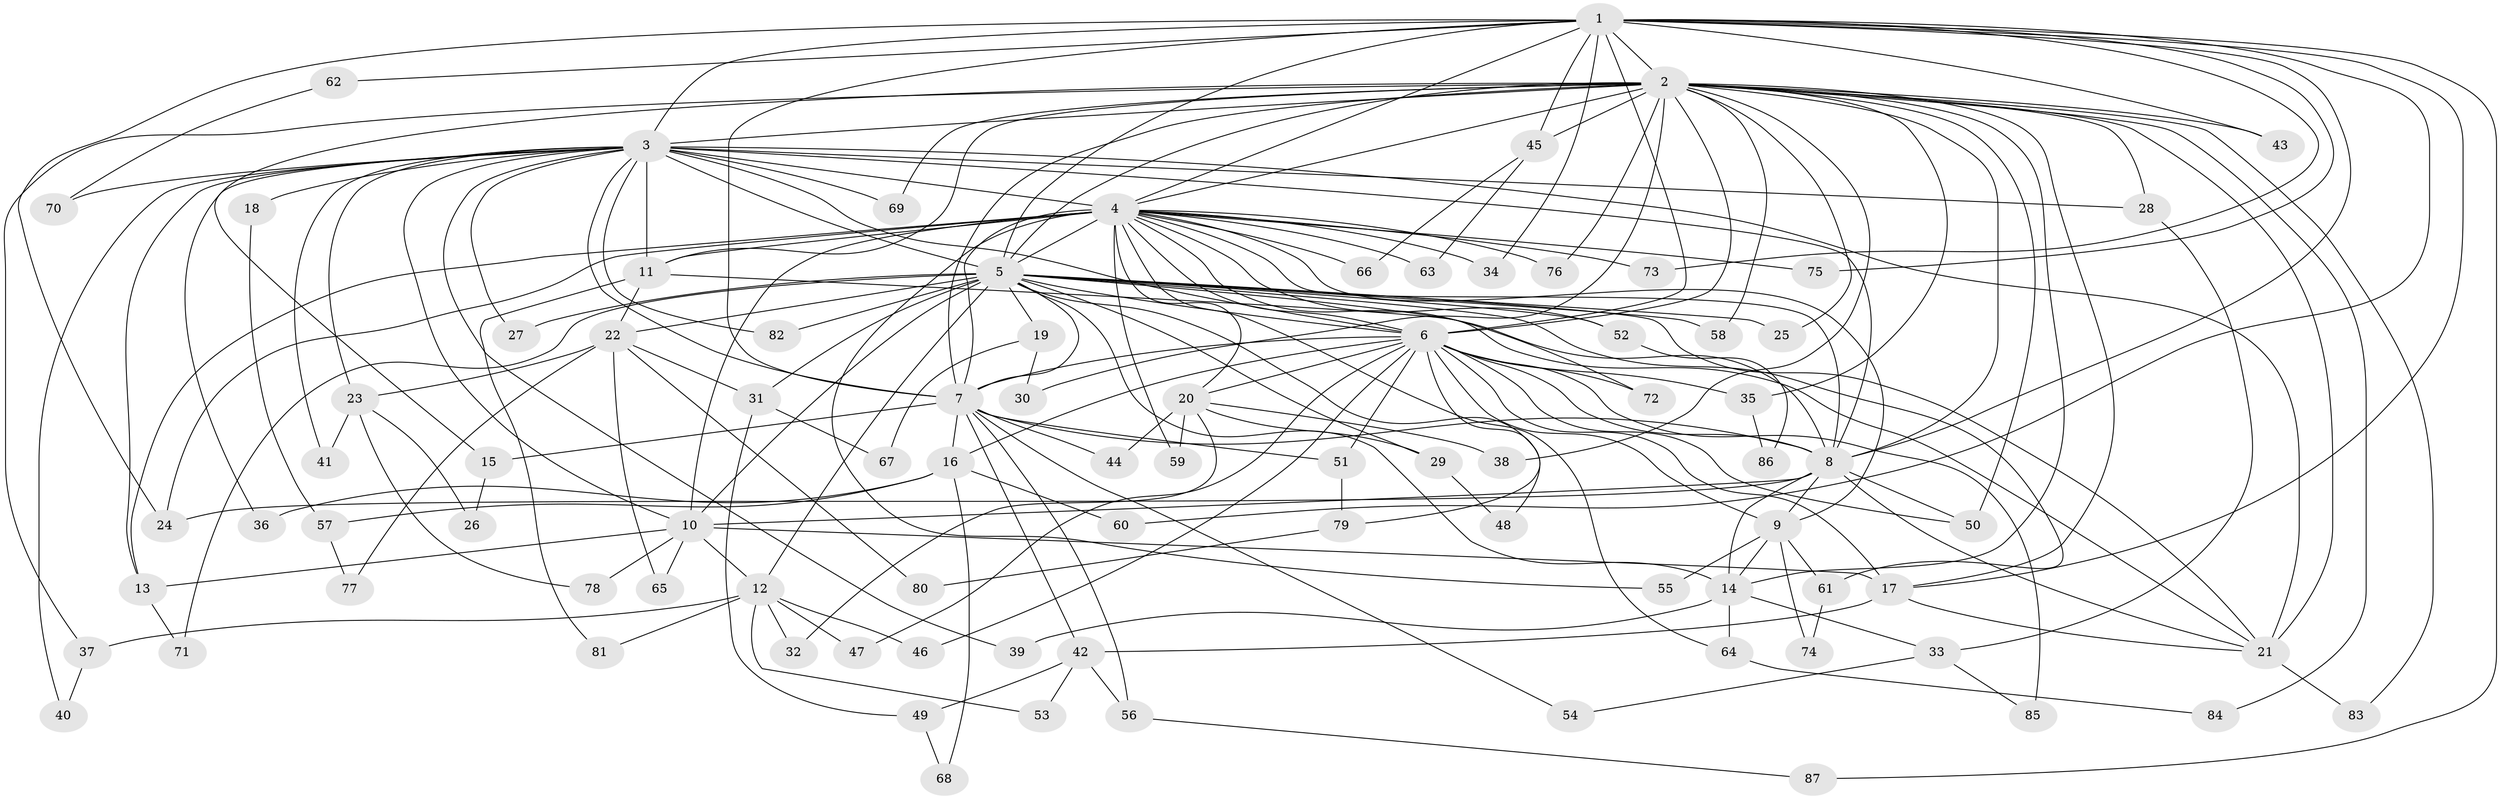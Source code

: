 // original degree distribution, {17: 0.016260162601626018, 26: 0.016260162601626018, 29: 0.016260162601626018, 20: 0.008130081300813009, 24: 0.008130081300813009, 25: 0.008130081300813009, 16: 0.008130081300813009, 5: 0.032520325203252036, 4: 0.07317073170731707, 8: 0.016260162601626018, 6: 0.032520325203252036, 3: 0.1951219512195122, 7: 0.008130081300813009, 2: 0.5609756097560976}
// Generated by graph-tools (version 1.1) at 2025/49/03/04/25 22:49:35]
// undirected, 87 vertices, 198 edges
graph export_dot {
  node [color=gray90,style=filled];
  1;
  2;
  3;
  4;
  5;
  6;
  7;
  8;
  9;
  10;
  11;
  12;
  13;
  14;
  15;
  16;
  17;
  18;
  19;
  20;
  21;
  22;
  23;
  24;
  25;
  26;
  27;
  28;
  29;
  30;
  31;
  32;
  33;
  34;
  35;
  36;
  37;
  38;
  39;
  40;
  41;
  42;
  43;
  44;
  45;
  46;
  47;
  48;
  49;
  50;
  51;
  52;
  53;
  54;
  55;
  56;
  57;
  58;
  59;
  60;
  61;
  62;
  63;
  64;
  65;
  66;
  67;
  68;
  69;
  70;
  71;
  72;
  73;
  74;
  75;
  76;
  77;
  78;
  79;
  80;
  81;
  82;
  83;
  84;
  85;
  86;
  87;
  1 -- 2 [weight=4.0];
  1 -- 3 [weight=3.0];
  1 -- 4 [weight=3.0];
  1 -- 5 [weight=2.0];
  1 -- 6 [weight=2.0];
  1 -- 7 [weight=2.0];
  1 -- 8 [weight=2.0];
  1 -- 17 [weight=1.0];
  1 -- 24 [weight=1.0];
  1 -- 34 [weight=1.0];
  1 -- 43 [weight=1.0];
  1 -- 45 [weight=1.0];
  1 -- 60 [weight=1.0];
  1 -- 62 [weight=1.0];
  1 -- 73 [weight=1.0];
  1 -- 75 [weight=1.0];
  1 -- 87 [weight=1.0];
  2 -- 3 [weight=2.0];
  2 -- 4 [weight=2.0];
  2 -- 5 [weight=2.0];
  2 -- 6 [weight=2.0];
  2 -- 7 [weight=3.0];
  2 -- 8 [weight=3.0];
  2 -- 11 [weight=3.0];
  2 -- 14 [weight=2.0];
  2 -- 15 [weight=1.0];
  2 -- 17 [weight=2.0];
  2 -- 21 [weight=1.0];
  2 -- 25 [weight=1.0];
  2 -- 28 [weight=1.0];
  2 -- 30 [weight=1.0];
  2 -- 35 [weight=1.0];
  2 -- 37 [weight=1.0];
  2 -- 38 [weight=1.0];
  2 -- 43 [weight=1.0];
  2 -- 45 [weight=2.0];
  2 -- 50 [weight=1.0];
  2 -- 58 [weight=1.0];
  2 -- 69 [weight=1.0];
  2 -- 76 [weight=1.0];
  2 -- 83 [weight=1.0];
  2 -- 84 [weight=1.0];
  3 -- 4 [weight=1.0];
  3 -- 5 [weight=1.0];
  3 -- 6 [weight=1.0];
  3 -- 7 [weight=1.0];
  3 -- 8 [weight=1.0];
  3 -- 10 [weight=1.0];
  3 -- 11 [weight=1.0];
  3 -- 13 [weight=1.0];
  3 -- 18 [weight=1.0];
  3 -- 21 [weight=1.0];
  3 -- 23 [weight=1.0];
  3 -- 27 [weight=1.0];
  3 -- 28 [weight=1.0];
  3 -- 36 [weight=1.0];
  3 -- 39 [weight=1.0];
  3 -- 40 [weight=1.0];
  3 -- 41 [weight=1.0];
  3 -- 69 [weight=1.0];
  3 -- 70 [weight=1.0];
  3 -- 82 [weight=1.0];
  4 -- 5 [weight=1.0];
  4 -- 6 [weight=1.0];
  4 -- 7 [weight=1.0];
  4 -- 8 [weight=1.0];
  4 -- 9 [weight=1.0];
  4 -- 10 [weight=3.0];
  4 -- 11 [weight=1.0];
  4 -- 13 [weight=1.0];
  4 -- 20 [weight=1.0];
  4 -- 24 [weight=1.0];
  4 -- 34 [weight=1.0];
  4 -- 52 [weight=1.0];
  4 -- 55 [weight=1.0];
  4 -- 59 [weight=1.0];
  4 -- 63 [weight=1.0];
  4 -- 64 [weight=1.0];
  4 -- 66 [weight=1.0];
  4 -- 72 [weight=1.0];
  4 -- 73 [weight=1.0];
  4 -- 75 [weight=1.0];
  4 -- 76 [weight=1.0];
  5 -- 6 [weight=2.0];
  5 -- 7 [weight=1.0];
  5 -- 8 [weight=1.0];
  5 -- 10 [weight=2.0];
  5 -- 12 [weight=1.0];
  5 -- 14 [weight=1.0];
  5 -- 19 [weight=1.0];
  5 -- 21 [weight=1.0];
  5 -- 22 [weight=1.0];
  5 -- 25 [weight=1.0];
  5 -- 27 [weight=1.0];
  5 -- 29 [weight=1.0];
  5 -- 31 [weight=1.0];
  5 -- 48 [weight=1.0];
  5 -- 52 [weight=1.0];
  5 -- 58 [weight=1.0];
  5 -- 61 [weight=1.0];
  5 -- 71 [weight=1.0];
  5 -- 82 [weight=1.0];
  6 -- 7 [weight=1.0];
  6 -- 8 [weight=2.0];
  6 -- 9 [weight=2.0];
  6 -- 16 [weight=1.0];
  6 -- 17 [weight=1.0];
  6 -- 20 [weight=1.0];
  6 -- 35 [weight=1.0];
  6 -- 46 [weight=1.0];
  6 -- 47 [weight=1.0];
  6 -- 50 [weight=1.0];
  6 -- 51 [weight=1.0];
  6 -- 72 [weight=1.0];
  6 -- 79 [weight=1.0];
  6 -- 85 [weight=1.0];
  7 -- 8 [weight=1.0];
  7 -- 15 [weight=1.0];
  7 -- 16 [weight=1.0];
  7 -- 42 [weight=1.0];
  7 -- 44 [weight=1.0];
  7 -- 51 [weight=1.0];
  7 -- 54 [weight=1.0];
  7 -- 56 [weight=1.0];
  8 -- 9 [weight=1.0];
  8 -- 10 [weight=8.0];
  8 -- 14 [weight=2.0];
  8 -- 21 [weight=1.0];
  8 -- 24 [weight=1.0];
  8 -- 50 [weight=1.0];
  9 -- 14 [weight=1.0];
  9 -- 55 [weight=1.0];
  9 -- 61 [weight=1.0];
  9 -- 74 [weight=1.0];
  10 -- 12 [weight=1.0];
  10 -- 13 [weight=1.0];
  10 -- 17 [weight=1.0];
  10 -- 65 [weight=1.0];
  10 -- 78 [weight=1.0];
  11 -- 21 [weight=1.0];
  11 -- 22 [weight=1.0];
  11 -- 81 [weight=1.0];
  12 -- 32 [weight=1.0];
  12 -- 37 [weight=1.0];
  12 -- 46 [weight=1.0];
  12 -- 47 [weight=1.0];
  12 -- 53 [weight=1.0];
  12 -- 81 [weight=1.0];
  13 -- 71 [weight=1.0];
  14 -- 33 [weight=1.0];
  14 -- 39 [weight=1.0];
  14 -- 64 [weight=1.0];
  15 -- 26 [weight=1.0];
  16 -- 36 [weight=1.0];
  16 -- 57 [weight=1.0];
  16 -- 60 [weight=1.0];
  16 -- 68 [weight=1.0];
  17 -- 21 [weight=1.0];
  17 -- 42 [weight=1.0];
  18 -- 57 [weight=1.0];
  19 -- 30 [weight=1.0];
  19 -- 67 [weight=1.0];
  20 -- 29 [weight=1.0];
  20 -- 32 [weight=1.0];
  20 -- 38 [weight=1.0];
  20 -- 44 [weight=1.0];
  20 -- 59 [weight=1.0];
  21 -- 83 [weight=1.0];
  22 -- 23 [weight=1.0];
  22 -- 31 [weight=1.0];
  22 -- 65 [weight=1.0];
  22 -- 77 [weight=1.0];
  22 -- 80 [weight=1.0];
  23 -- 26 [weight=1.0];
  23 -- 41 [weight=1.0];
  23 -- 78 [weight=1.0];
  28 -- 33 [weight=1.0];
  29 -- 48 [weight=1.0];
  31 -- 49 [weight=1.0];
  31 -- 67 [weight=1.0];
  33 -- 54 [weight=1.0];
  33 -- 85 [weight=1.0];
  35 -- 86 [weight=1.0];
  37 -- 40 [weight=1.0];
  42 -- 49 [weight=1.0];
  42 -- 53 [weight=1.0];
  42 -- 56 [weight=1.0];
  45 -- 63 [weight=1.0];
  45 -- 66 [weight=1.0];
  49 -- 68 [weight=1.0];
  51 -- 79 [weight=1.0];
  52 -- 86 [weight=1.0];
  56 -- 87 [weight=1.0];
  57 -- 77 [weight=1.0];
  61 -- 74 [weight=1.0];
  62 -- 70 [weight=1.0];
  64 -- 84 [weight=1.0];
  79 -- 80 [weight=1.0];
}
